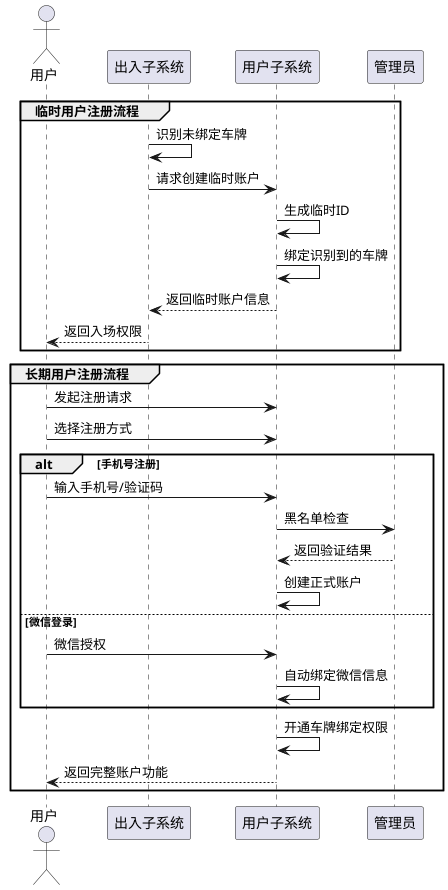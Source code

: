 @startuml
actor 用户
participant "出入子系统" as 出入系统
participant "用户子系统" as 用户系统
participant "管理员" as 管理员

group 临时用户注册流程
  出入系统 -> 出入系统: 识别未绑定车牌
  出入系统 -> 用户系统: 请求创建临时账户
  用户系统 -> 用户系统: 生成临时ID
  用户系统 -> 用户系统: 绑定识别到的车牌
  用户系统 --> 出入系统: 返回临时账户信息
  出入系统 --> 用户: 返回入场权限
end

group 长期用户注册流程
  用户 -> 用户系统: 发起注册请求
  用户 -> 用户系统: 选择注册方式
  alt 手机号注册
    用户 -> 用户系统: 输入手机号/验证码
    用户系统 -> 管理员: 黑名单检查
    管理员 --> 用户系统: 返回验证结果
    用户系统 -> 用户系统: 创建正式账户
  else 微信登录
    用户 -> 用户系统: 微信授权
    用户系统 -> 用户系统: 自动绑定微信信息
  end
  用户系统 -> 用户系统: 开通车牌绑定权限
  用户系统 --> 用户: 返回完整账户功能
end
@enduml
